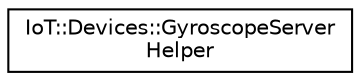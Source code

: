 digraph "Graphical Class Hierarchy"
{
 // LATEX_PDF_SIZE
  edge [fontname="Helvetica",fontsize="10",labelfontname="Helvetica",labelfontsize="10"];
  node [fontname="Helvetica",fontsize="10",shape=record];
  rankdir="LR";
  Node0 [label="IoT::Devices::GyroscopeServer\lHelper",height=0.2,width=0.4,color="black", fillcolor="white", style="filled",URL="$classIoT_1_1Devices_1_1GyroscopeServerHelper.html",tooltip="The interface for three-axis Gyroscopes."];
}
